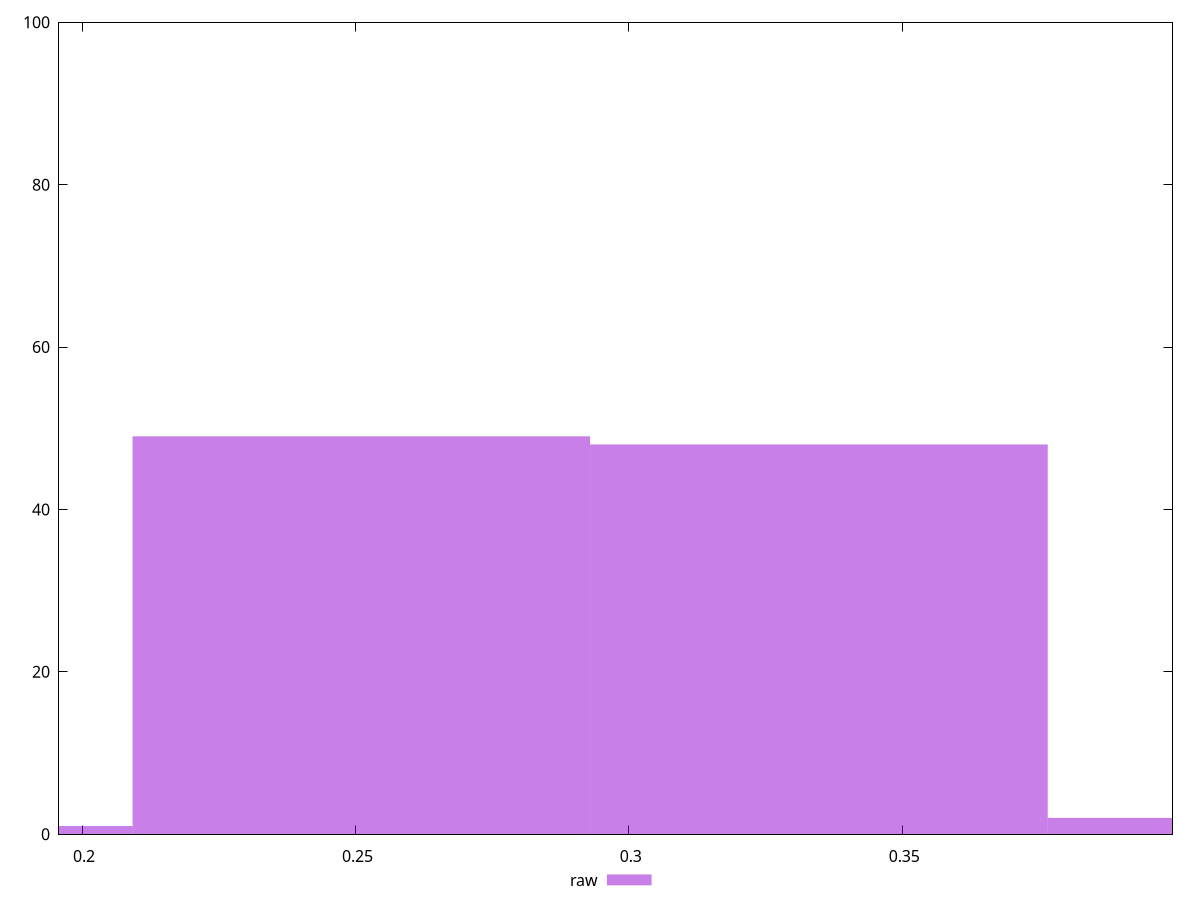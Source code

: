 reset

$raw <<EOF
0.25107499668780076 49
0.33476666225040097 48
0.16738333112520049 1
0.4184583278130012 2
EOF

set key outside below
set boxwidth 0.08369166556260024
set xrange [0.1957827127216305:0.39942693340838387]
set yrange [0:100]
set trange [0:100]
set style fill transparent solid 0.5 noborder
set terminal svg size 640, 490 enhanced background rgb 'white'
set output "report_00009_2021-02-08T22-37-41.559Z/meta/pScore/samples/pages/raw/histogram.svg"

plot $raw title "raw" with boxes

reset
